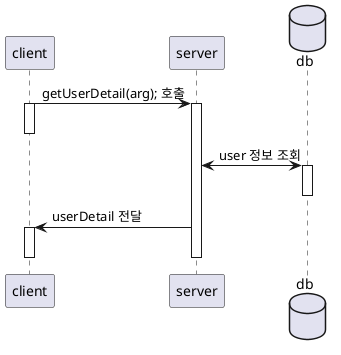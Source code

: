 @startuml

client -> server : getUserDetail(arg); 호출
activate client
deactivate client
activate server
database db
server <-> db : user 정보 조회
activate db
deactivate db
server -> client : userDetail 전달
activate client
deactivate client
deactivate server

@enduml